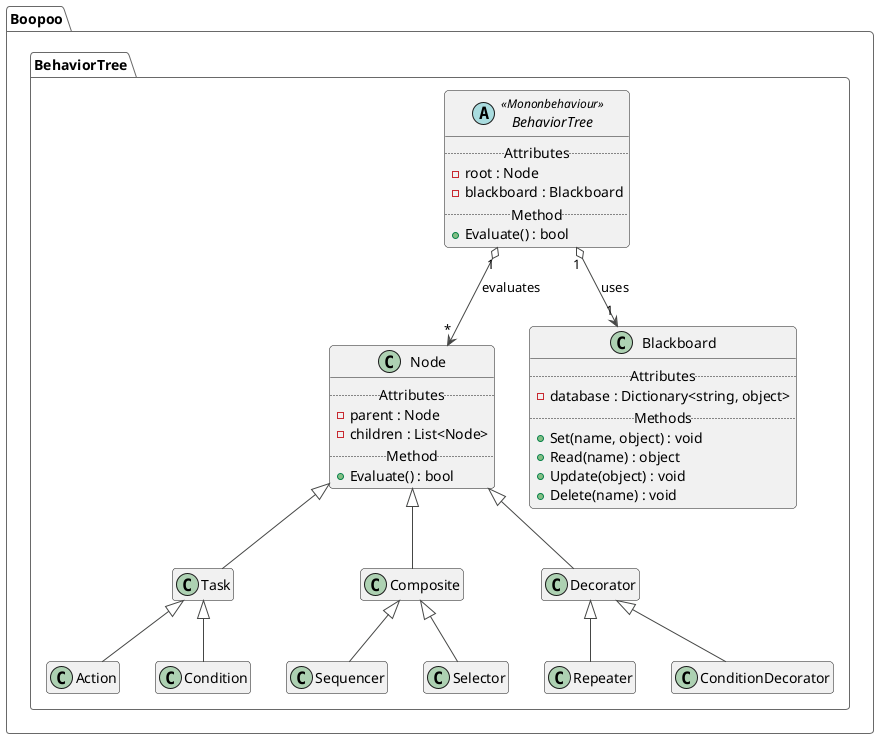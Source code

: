 @startuml BehaviorTree

!theme vibrant
hide empty members

package "Boopoo.BehaviorTree" {
    abstract class BehaviorTree <<Mononbehaviour>> {
        .. Attributes ..
        - root : Node
        - blackboard : Blackboard
        .. Method ..
        + Evaluate() : bool
    }

    BehaviorTree "1" o--> "*" Node : evaluates
    BehaviorTree "1" o--> "1" Blackboard : uses

    class Node {
        .. Attributes ..
        - parent : Node
        - children : List<Node>
        .. Method ..
        + Evaluate() : bool
    }

    class Task {
    }
    Node <|-- Task

    class Action {
    }
    Task <|-- Action

    class Condition {
    }
    Task <|-- Condition

    class Composite {
    }
    Node <|-- Composite

    class Sequencer {
    }
    Composite <|-- Sequencer

    class Selector {
    }
    Composite  <|-- Selector

    class Decorator {
    }
    Node <|-- Decorator

    class Repeater {
    }
    Decorator  <|-- Repeater

    class ConditionDecorator {
    }
    Decorator  <|-- ConditionDecorator
    

    class Blackboard {
        .. Attributes ..
        - database : Dictionary<string, object>
        .. Methods ..
        + Set(name, object) : void
        + Read(name) : object
        + Update(object) : void
        + Delete(name) : void
    }
}

@enduml
